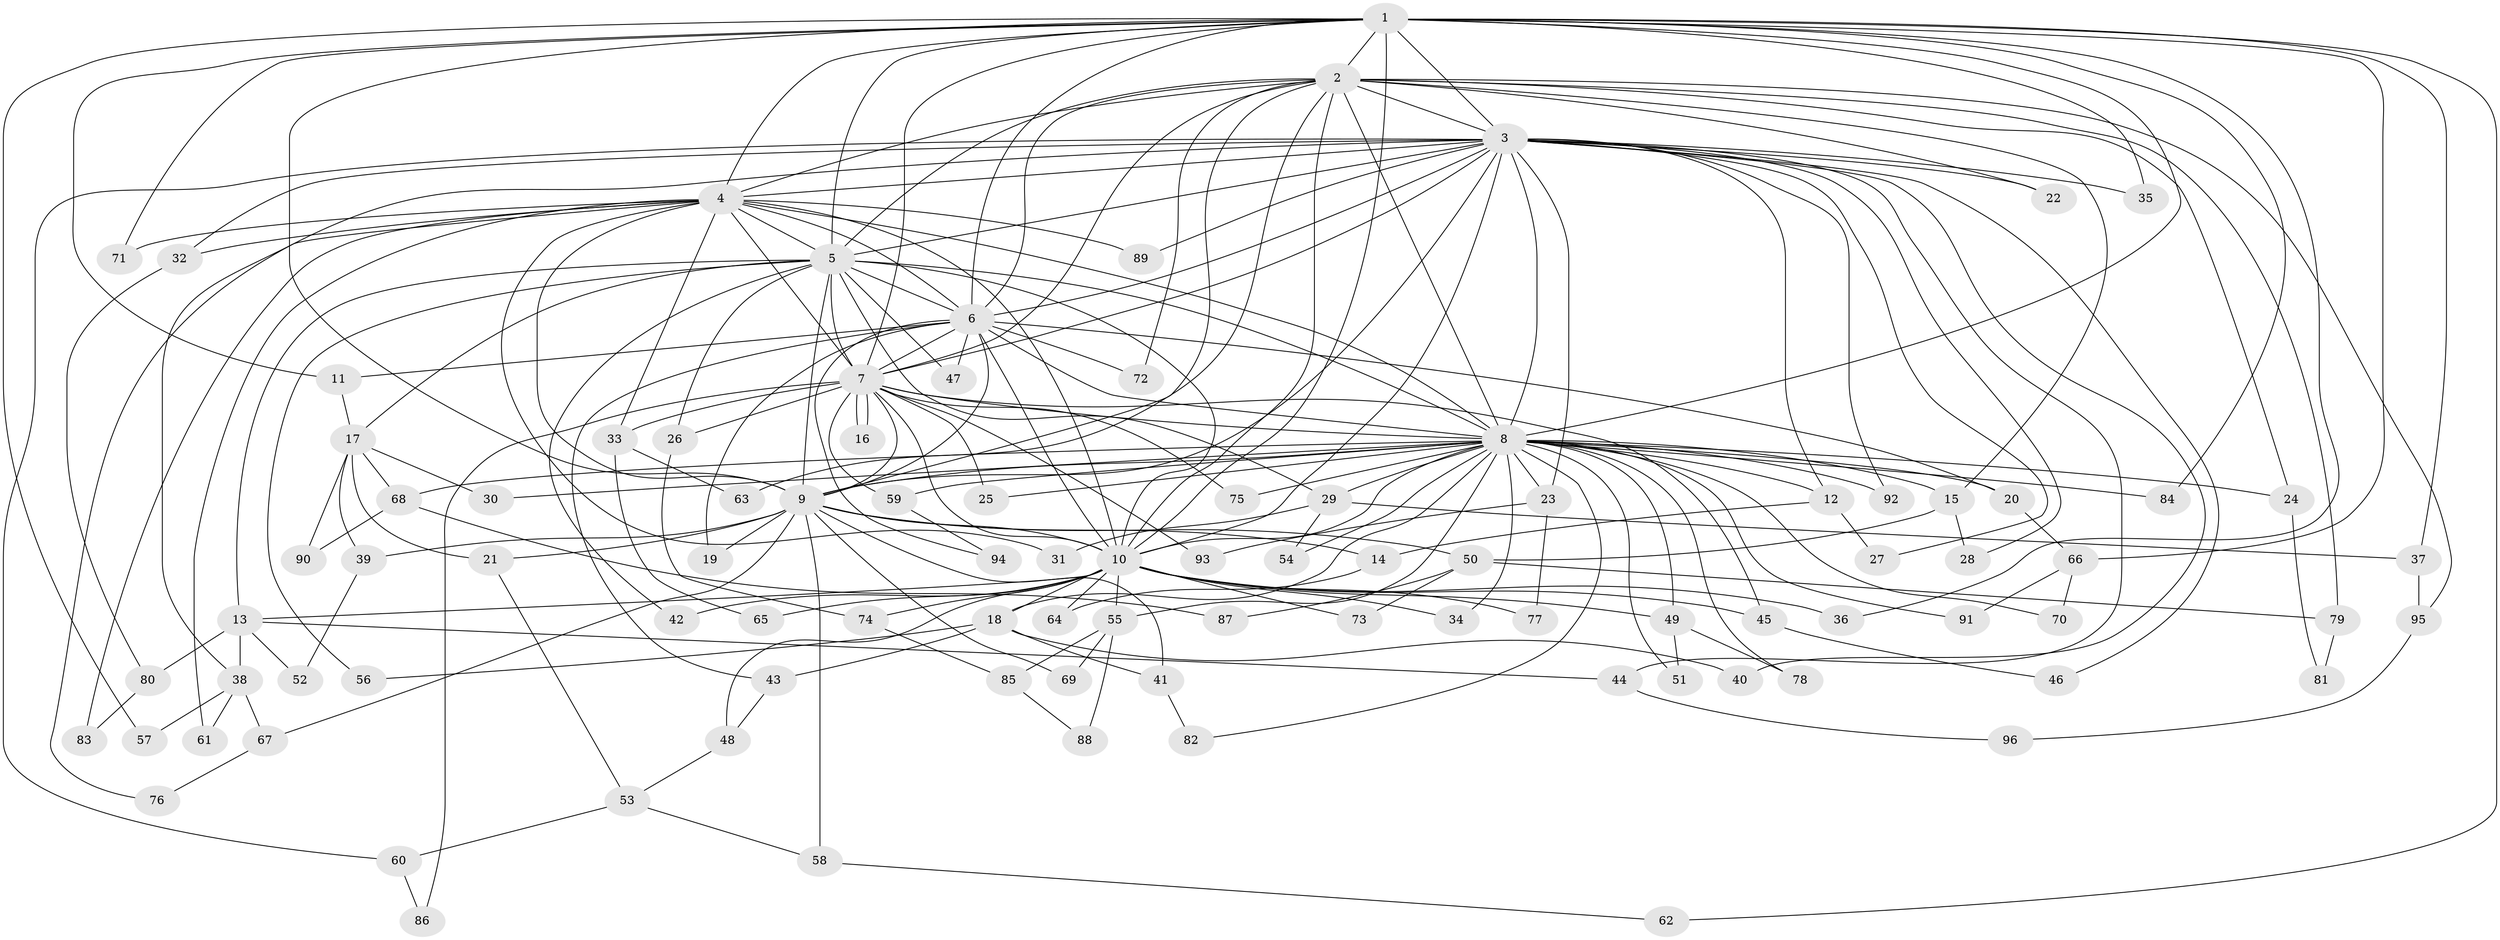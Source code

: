 // coarse degree distribution, {15: 0.04285714285714286, 28: 0.014285714285714285, 21: 0.014285714285714285, 14: 0.014285714285714285, 19: 0.014285714285714285, 29: 0.014285714285714285, 17: 0.014285714285714285, 3: 0.2, 7: 0.05714285714285714, 2: 0.45714285714285713, 4: 0.08571428571428572, 1: 0.02857142857142857, 5: 0.04285714285714286}
// Generated by graph-tools (version 1.1) at 2025/41/03/06/25 10:41:43]
// undirected, 96 vertices, 217 edges
graph export_dot {
graph [start="1"]
  node [color=gray90,style=filled];
  1;
  2;
  3;
  4;
  5;
  6;
  7;
  8;
  9;
  10;
  11;
  12;
  13;
  14;
  15;
  16;
  17;
  18;
  19;
  20;
  21;
  22;
  23;
  24;
  25;
  26;
  27;
  28;
  29;
  30;
  31;
  32;
  33;
  34;
  35;
  36;
  37;
  38;
  39;
  40;
  41;
  42;
  43;
  44;
  45;
  46;
  47;
  48;
  49;
  50;
  51;
  52;
  53;
  54;
  55;
  56;
  57;
  58;
  59;
  60;
  61;
  62;
  63;
  64;
  65;
  66;
  67;
  68;
  69;
  70;
  71;
  72;
  73;
  74;
  75;
  76;
  77;
  78;
  79;
  80;
  81;
  82;
  83;
  84;
  85;
  86;
  87;
  88;
  89;
  90;
  91;
  92;
  93;
  94;
  95;
  96;
  1 -- 2;
  1 -- 3;
  1 -- 4;
  1 -- 5;
  1 -- 6;
  1 -- 7;
  1 -- 8;
  1 -- 9;
  1 -- 10;
  1 -- 11;
  1 -- 35;
  1 -- 36;
  1 -- 37;
  1 -- 57;
  1 -- 62;
  1 -- 66;
  1 -- 71;
  1 -- 84;
  2 -- 3;
  2 -- 4;
  2 -- 5;
  2 -- 6;
  2 -- 7;
  2 -- 8;
  2 -- 9;
  2 -- 10;
  2 -- 15;
  2 -- 22;
  2 -- 24;
  2 -- 63;
  2 -- 72;
  2 -- 79;
  2 -- 95;
  3 -- 4;
  3 -- 5;
  3 -- 6;
  3 -- 7;
  3 -- 8;
  3 -- 9;
  3 -- 10;
  3 -- 12;
  3 -- 22;
  3 -- 23;
  3 -- 27;
  3 -- 28;
  3 -- 32;
  3 -- 35;
  3 -- 38;
  3 -- 40;
  3 -- 44;
  3 -- 46;
  3 -- 60;
  3 -- 89;
  3 -- 92;
  4 -- 5;
  4 -- 6;
  4 -- 7;
  4 -- 8;
  4 -- 9;
  4 -- 10;
  4 -- 31;
  4 -- 32;
  4 -- 33;
  4 -- 61;
  4 -- 71;
  4 -- 76;
  4 -- 83;
  4 -- 89;
  5 -- 6;
  5 -- 7;
  5 -- 8;
  5 -- 9;
  5 -- 10;
  5 -- 13;
  5 -- 17;
  5 -- 26;
  5 -- 29;
  5 -- 42;
  5 -- 47;
  5 -- 56;
  6 -- 7;
  6 -- 8;
  6 -- 9;
  6 -- 10;
  6 -- 11;
  6 -- 19;
  6 -- 20;
  6 -- 43;
  6 -- 47;
  6 -- 72;
  6 -- 94;
  7 -- 8;
  7 -- 9;
  7 -- 10;
  7 -- 16;
  7 -- 16;
  7 -- 25;
  7 -- 26;
  7 -- 33;
  7 -- 45;
  7 -- 59;
  7 -- 75;
  7 -- 86;
  7 -- 93;
  8 -- 9;
  8 -- 10;
  8 -- 12;
  8 -- 15;
  8 -- 18;
  8 -- 20;
  8 -- 23;
  8 -- 24;
  8 -- 25;
  8 -- 29;
  8 -- 30;
  8 -- 34;
  8 -- 49;
  8 -- 51;
  8 -- 54;
  8 -- 55;
  8 -- 59;
  8 -- 68;
  8 -- 70;
  8 -- 75;
  8 -- 78;
  8 -- 82;
  8 -- 84;
  8 -- 91;
  8 -- 92;
  9 -- 10;
  9 -- 14;
  9 -- 19;
  9 -- 21;
  9 -- 39;
  9 -- 41;
  9 -- 50;
  9 -- 58;
  9 -- 67;
  9 -- 69;
  10 -- 13;
  10 -- 18;
  10 -- 34;
  10 -- 36;
  10 -- 42;
  10 -- 45;
  10 -- 48;
  10 -- 49;
  10 -- 55;
  10 -- 64;
  10 -- 65;
  10 -- 73;
  10 -- 74;
  10 -- 77;
  11 -- 17;
  12 -- 14;
  12 -- 27;
  13 -- 38;
  13 -- 44;
  13 -- 52;
  13 -- 80;
  14 -- 64;
  15 -- 28;
  15 -- 50;
  17 -- 21;
  17 -- 30;
  17 -- 39;
  17 -- 68;
  17 -- 90;
  18 -- 40;
  18 -- 41;
  18 -- 43;
  18 -- 56;
  20 -- 66;
  21 -- 53;
  23 -- 77;
  23 -- 93;
  24 -- 81;
  26 -- 74;
  29 -- 31;
  29 -- 37;
  29 -- 54;
  32 -- 80;
  33 -- 63;
  33 -- 65;
  37 -- 95;
  38 -- 57;
  38 -- 61;
  38 -- 67;
  39 -- 52;
  41 -- 82;
  43 -- 48;
  44 -- 96;
  45 -- 46;
  48 -- 53;
  49 -- 51;
  49 -- 78;
  50 -- 73;
  50 -- 79;
  50 -- 87;
  53 -- 58;
  53 -- 60;
  55 -- 69;
  55 -- 85;
  55 -- 88;
  58 -- 62;
  59 -- 94;
  60 -- 86;
  66 -- 70;
  66 -- 91;
  67 -- 76;
  68 -- 87;
  68 -- 90;
  74 -- 85;
  79 -- 81;
  80 -- 83;
  85 -- 88;
  95 -- 96;
}
